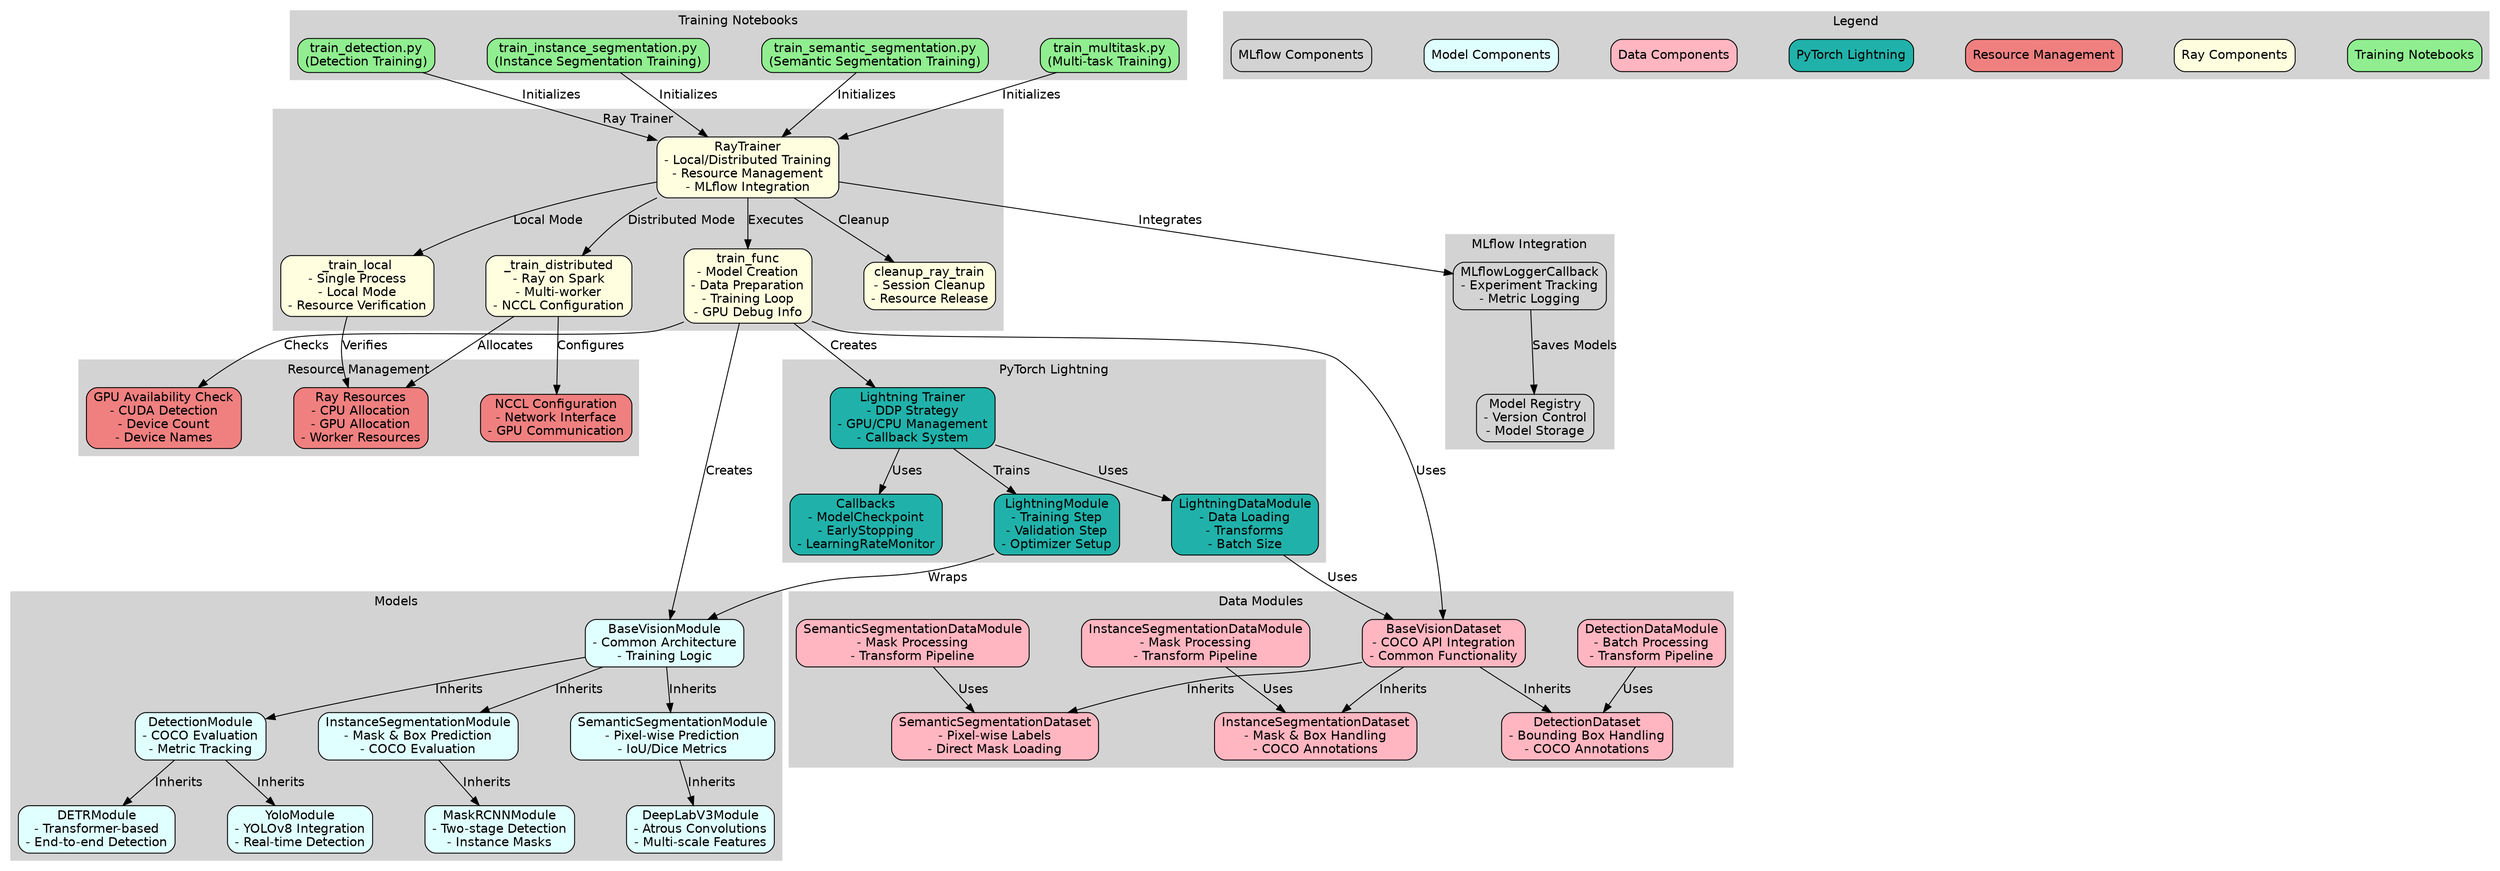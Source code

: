 digraph G {
    // Graph styling
    graph [fontname = "helvetica", rankdir = TB, splines = true, nodesep = 0.8];
    node [fontname = "helvetica", shape = box, style = "rounded,filled", fillcolor = lightblue];
    edge [fontname = "helvetica"];

    // Subgraph for Training Notebooks
    subgraph cluster_notebooks {
        label = "Training Notebooks";
        style = filled;
        color = lightgrey;
        node [style = "rounded,filled", fillcolor = lightgreen];

        notebook1 [label = "train_detection.py\n(Detection Training)"];
        notebook2 [label = "train_instance_segmentation.py\n(Instance Segmentation Training)"];
        notebook3 [label = "train_semantic_segmentation.py\n(Semantic Segmentation Training)"];
        notebook4 [label = "train_multitask.py\n(Multi-task Training)"];
    }

    // Subgraph for Ray Trainer
    subgraph cluster_trainer {
        label = "Ray Trainer";
        style = filled;
        color = lightgrey;
        node [style = "rounded,filled", fillcolor = lightyellow];

        ray_trainer [label = "RayTrainer\n- Local/Distributed Training\n- Resource Management\n- MLflow Integration"];
        train_func [label = "train_func\n- Model Creation\n- Data Preparation\n- Training Loop\n- GPU Debug Info"];
        train_local [label = "_train_local\n- Single Process\n- Local Mode\n- Resource Verification"];
        train_dist [label = "_train_distributed\n- Ray on Spark\n- Multi-worker\n- NCCL Configuration"];
        cleanup [label = "cleanup_ray_train\n- Session Cleanup\n- Resource Release"];
    }

    // Subgraph for Resource Management
    subgraph cluster_resources {
        label = "Resource Management";
        style = filled;
        color = lightgrey;
        node [style = "rounded,filled", fillcolor = lightcoral];

        gpu_check [label = "GPU Availability Check\n- CUDA Detection\n- Device Count\n- Device Names"];
        ray_resources [label = "Ray Resources\n- CPU Allocation\n- GPU Allocation\n- Worker Resources"];
        nccl_config [label = "NCCL Configuration\n- Network Interface\n- GPU Communication"];
    }

    // Subgraph for PyTorch Lightning
    subgraph cluster_lightning {
        label = "PyTorch Lightning";
        style = filled;
        color = lightgrey;
        node [style = "rounded,filled", fillcolor = lightseagreen];

        pl_trainer [label = "Lightning Trainer\n- DDP Strategy\n- GPU/CPU Management\n- Callback System"];
        pl_callbacks [label = "Callbacks\n- ModelCheckpoint\n- EarlyStopping\n- LearningRateMonitor"];
        pl_module [label = "LightningModule\n- Training Step\n- Validation Step\n- Optimizer Setup"];
        pl_data [label = "LightningDataModule\n- Data Loading\n- Transforms\n- Batch Size"];
    }

    // Subgraph for Data Modules
    subgraph cluster_data {
        label = "Data Modules";
        style = filled;
        color = lightgrey;
        node [style = "rounded,filled", fillcolor = lightpink];

        base_dataset [label = "BaseVisionDataset\n- COCO API Integration\n- Common Functionality"];
        
        // Detection Data
        detection_data [label = "DetectionDataset\n- Bounding Box Handling\n- COCO Annotations"];
        detection_dm [label = "DetectionDataModule\n- Batch Processing\n- Transform Pipeline"];
        
        // Instance Segmentation Data
        instance_data [label = "InstanceSegmentationDataset\n- Mask & Box Handling\n- COCO Annotations"];
        instance_dm [label = "InstanceSegmentationDataModule\n- Mask Processing\n- Transform Pipeline"];
        
        // Semantic Segmentation Data
        semantic_data [label = "SemanticSegmentationDataset\n- Pixel-wise Labels\n- Direct Mask Loading"];
        semantic_dm [label = "SemanticSegmentationDataModule\n- Mask Processing\n- Transform Pipeline"];
    }

    // Subgraph for Models
    subgraph cluster_models {
        label = "Models";
        style = filled;
        color = lightgrey;
        node [style = "rounded,filled", fillcolor = lightcyan];

        base_model [label = "BaseVisionModule\n- Common Architecture\n- Training Logic"];
        
        // Detection Models
        detection_model [label = "DetectionModule\n- COCO Evaluation\n- Metric Tracking"];
        detr_model [label = "DETRModule\n- Transformer-based\n- End-to-end Detection"];
        yolo_model [label = "YoloModule\n- YOLOv8 Integration\n- Real-time Detection"];
        
        // Instance Segmentation Models
        instance_model [label = "InstanceSegmentationModule\n- Mask & Box Prediction\n- COCO Evaluation"];
        maskrcnn_model [label = "MaskRCNNModule\n- Two-stage Detection\n- Instance Masks"];
        
        // Semantic Segmentation Models
        semantic_model [label = "SemanticSegmentationModule\n- Pixel-wise Prediction\n- IoU/Dice Metrics"];
        deeplabv3_model [label = "DeepLabV3Module\n- Atrous Convolutions\n- Multi-scale Features"];
    }

    // Subgraph for MLflow Integration
    subgraph cluster_mlflow {
        label = "MLflow Integration";
        style = filled;
        color = lightgrey;
        node [style = "rounded,filled", fillcolor = lightgrey];

        mlflow_logger [label = "MLflowLoggerCallback\n- Experiment Tracking\n- Metric Logging"];
        model_registry [label = "Model Registry\n- Version Control\n- Model Storage"];
    }

    // Connections
    notebook1 -> ray_trainer [label = "Initializes"];
    notebook2 -> ray_trainer [label = "Initializes"];
    notebook3 -> ray_trainer [label = "Initializes"];
    notebook4 -> ray_trainer [label = "Initializes"];

    ray_trainer -> train_func [label = "Executes"];
    ray_trainer -> train_local [label = "Local Mode"];
    ray_trainer -> train_dist [label = "Distributed Mode"];
    ray_trainer -> cleanup [label = "Cleanup"];

    train_func -> gpu_check [label = "Checks"];
    train_dist -> nccl_config [label = "Configures"];
    train_local -> ray_resources [label = "Verifies"];
    train_dist -> ray_resources [label = "Allocates"];

    train_func -> pl_trainer [label = "Creates"];
    pl_trainer -> pl_callbacks [label = "Uses"];
    pl_trainer -> pl_module [label = "Trains"];
    pl_trainer -> pl_data [label = "Uses"];

    pl_module -> base_model [label = "Wraps"];
    pl_data -> base_dataset [label = "Uses"];

    train_func -> base_dataset [label = "Uses"];
    train_func -> base_model [label = "Creates"];

    // Data Module Inheritance
    base_dataset -> detection_data [label = "Inherits"];
    base_dataset -> instance_data [label = "Inherits"];
    base_dataset -> semantic_data [label = "Inherits"];
    
    // Data Module Dependencies
    detection_dm -> detection_data [label = "Uses"];
    instance_dm -> instance_data [label = "Uses"];
    semantic_dm -> semantic_data [label = "Uses"];

    // Model Inheritance
    base_model -> detection_model [label = "Inherits"];
    base_model -> instance_model [label = "Inherits"];
    base_model -> semantic_model [label = "Inherits"];
    
    // Model-specific Implementations
    detection_model -> detr_model [label = "Inherits"];
    detection_model -> yolo_model [label = "Inherits"];
    instance_model -> maskrcnn_model [label = "Inherits"];
    semantic_model -> deeplabv3_model [label = "Inherits"];

    ray_trainer -> mlflow_logger [label = "Integrates"];
    mlflow_logger -> model_registry [label = "Saves Models"];

    // Legend
    subgraph cluster_legend {
        label = "Legend";
        style = filled;
        color = lightgrey;
        node [style = "rounded,filled", fillcolor = white];

        l1 [label = "Training Notebooks", fillcolor = lightgreen];
        l2 [label = "Ray Components", fillcolor = lightyellow];
        l3 [label = "Resource Management", fillcolor = lightcoral];
        l4 [label = "PyTorch Lightning", fillcolor = lightseagreen];
        l5 [label = "Data Components", fillcolor = lightpink];
        l6 [label = "Model Components", fillcolor = lightcyan];
        l7 [label = "MLflow Components", fillcolor = lightgrey];
    }
} 